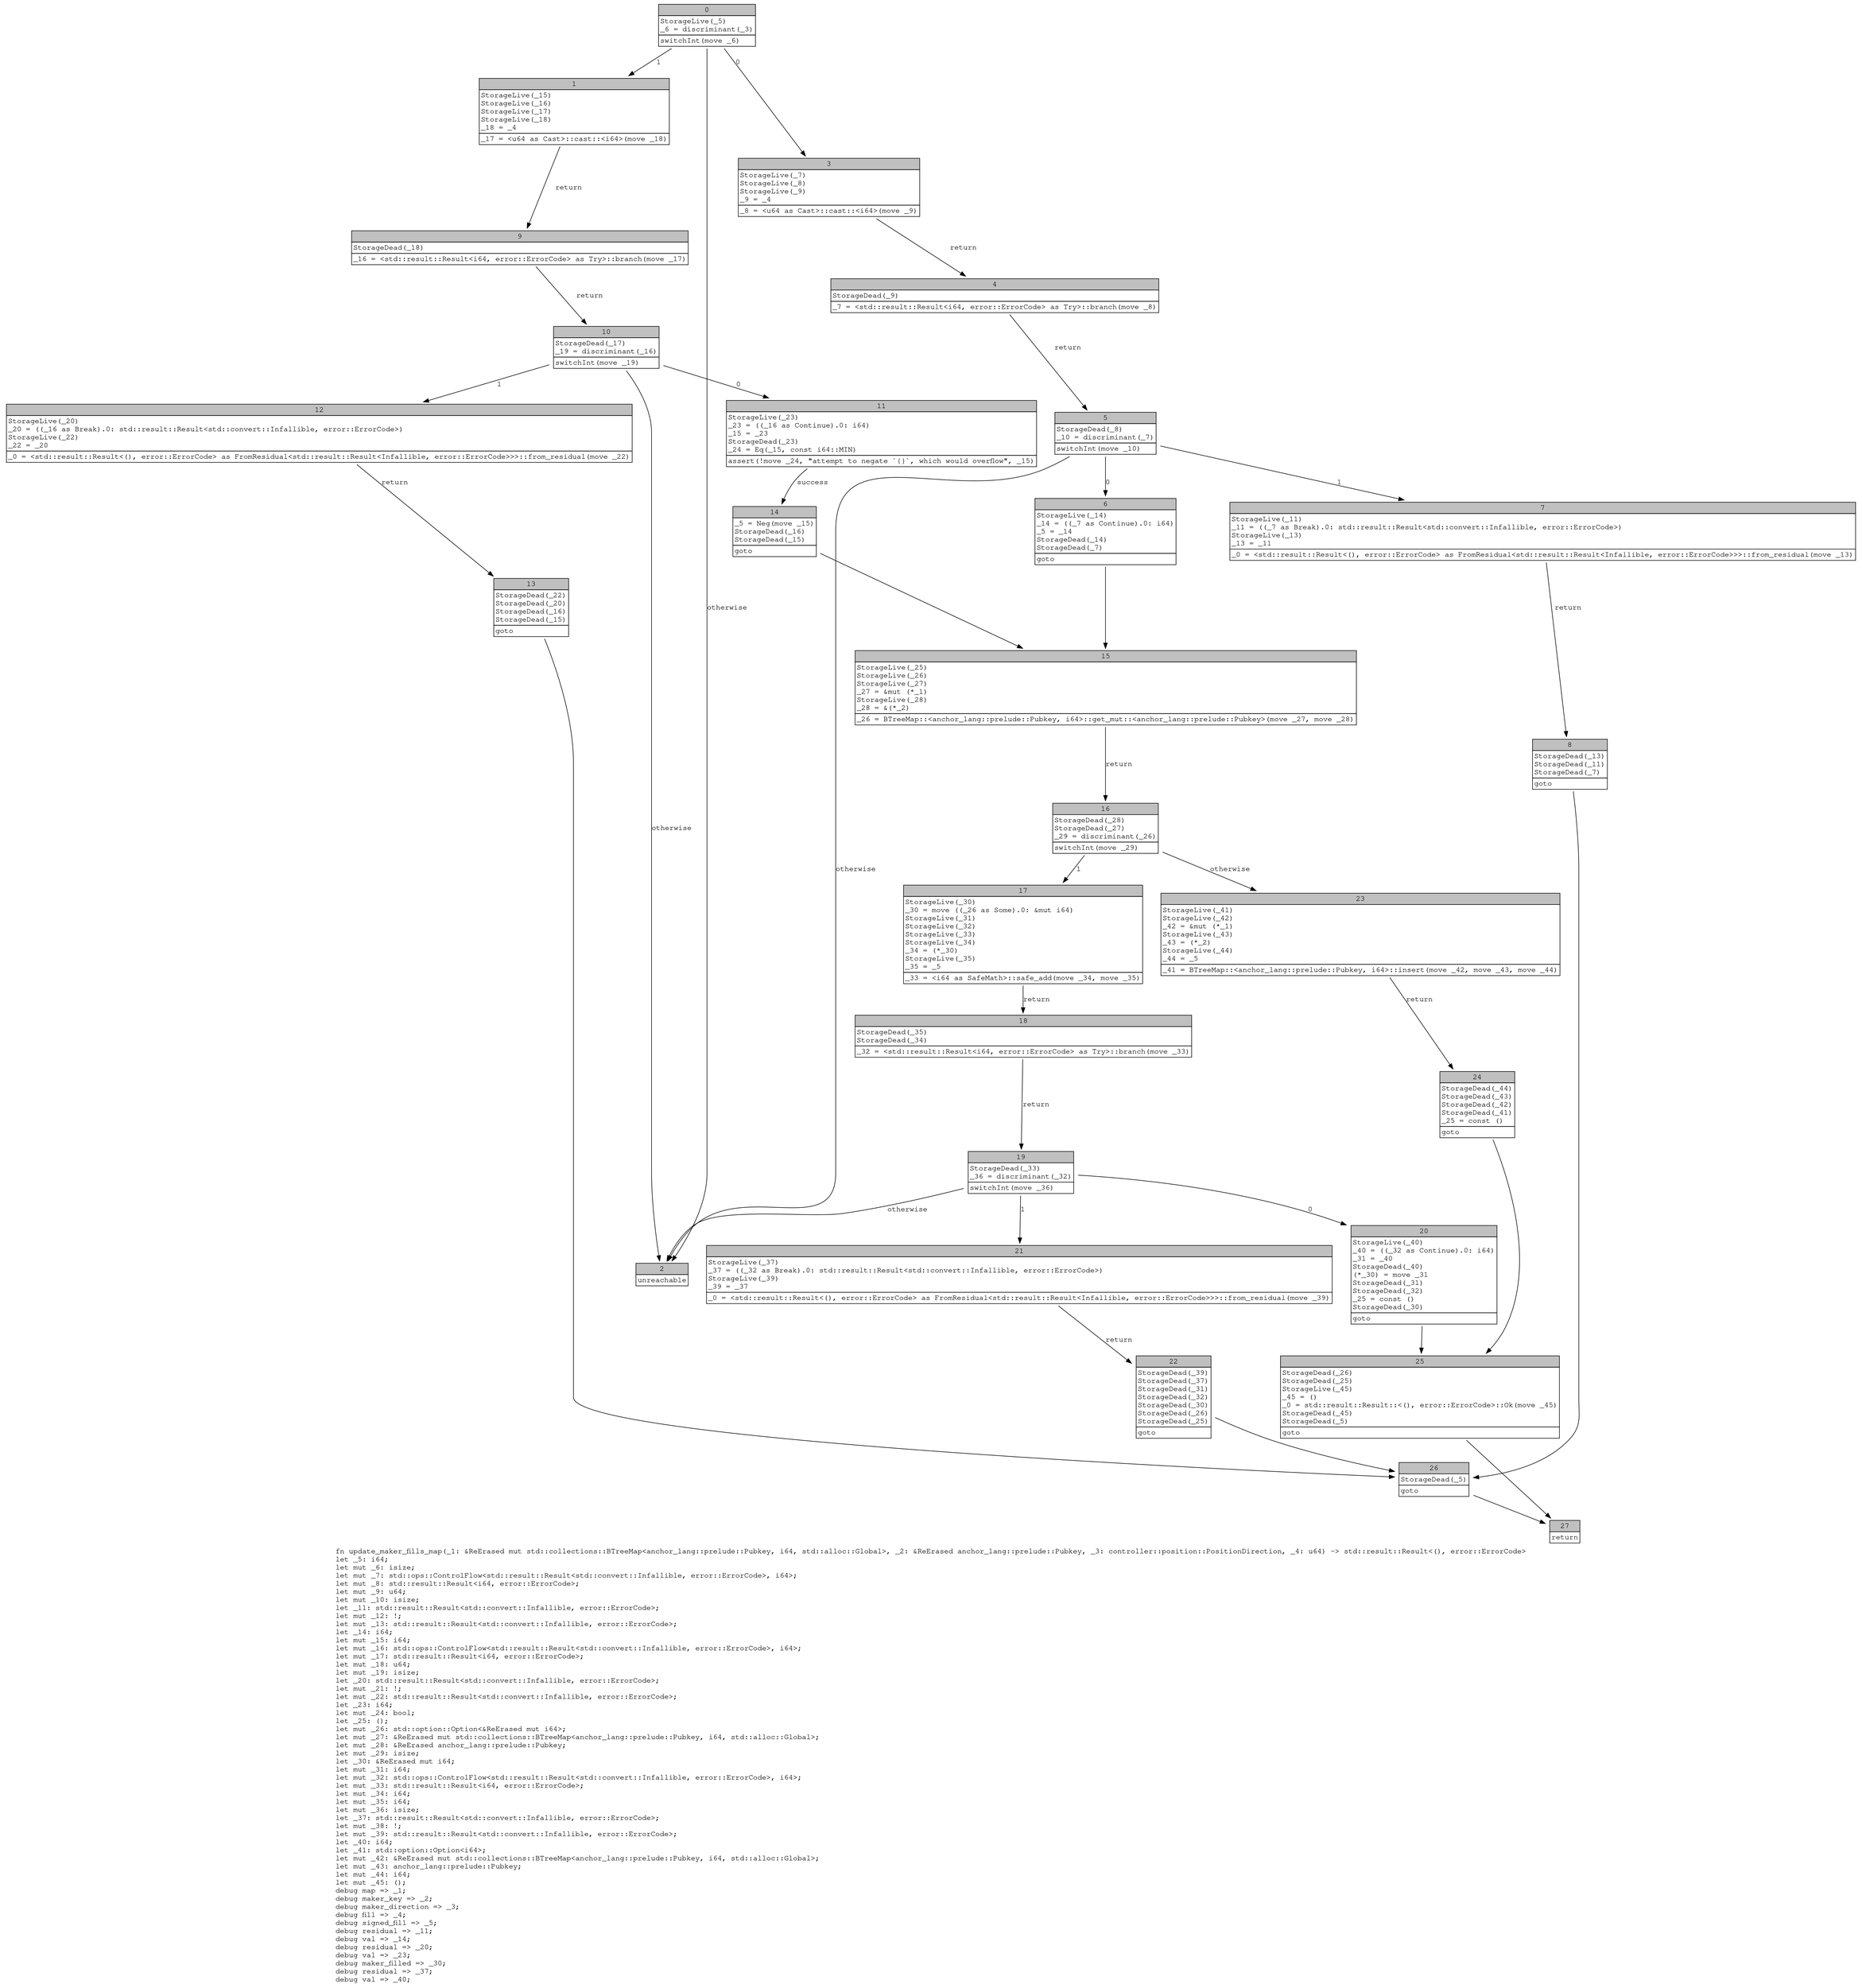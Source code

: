 digraph Mir_0_534 {
    graph [fontname="Courier, monospace"];
    node [fontname="Courier, monospace"];
    edge [fontname="Courier, monospace"];
    label=<fn update_maker_fills_map(_1: &amp;ReErased mut std::collections::BTreeMap&lt;anchor_lang::prelude::Pubkey, i64, std::alloc::Global&gt;, _2: &amp;ReErased anchor_lang::prelude::Pubkey, _3: controller::position::PositionDirection, _4: u64) -&gt; std::result::Result&lt;(), error::ErrorCode&gt;<br align="left"/>let _5: i64;<br align="left"/>let mut _6: isize;<br align="left"/>let mut _7: std::ops::ControlFlow&lt;std::result::Result&lt;std::convert::Infallible, error::ErrorCode&gt;, i64&gt;;<br align="left"/>let mut _8: std::result::Result&lt;i64, error::ErrorCode&gt;;<br align="left"/>let mut _9: u64;<br align="left"/>let mut _10: isize;<br align="left"/>let _11: std::result::Result&lt;std::convert::Infallible, error::ErrorCode&gt;;<br align="left"/>let mut _12: !;<br align="left"/>let mut _13: std::result::Result&lt;std::convert::Infallible, error::ErrorCode&gt;;<br align="left"/>let _14: i64;<br align="left"/>let mut _15: i64;<br align="left"/>let mut _16: std::ops::ControlFlow&lt;std::result::Result&lt;std::convert::Infallible, error::ErrorCode&gt;, i64&gt;;<br align="left"/>let mut _17: std::result::Result&lt;i64, error::ErrorCode&gt;;<br align="left"/>let mut _18: u64;<br align="left"/>let mut _19: isize;<br align="left"/>let _20: std::result::Result&lt;std::convert::Infallible, error::ErrorCode&gt;;<br align="left"/>let mut _21: !;<br align="left"/>let mut _22: std::result::Result&lt;std::convert::Infallible, error::ErrorCode&gt;;<br align="left"/>let _23: i64;<br align="left"/>let mut _24: bool;<br align="left"/>let _25: ();<br align="left"/>let mut _26: std::option::Option&lt;&amp;ReErased mut i64&gt;;<br align="left"/>let mut _27: &amp;ReErased mut std::collections::BTreeMap&lt;anchor_lang::prelude::Pubkey, i64, std::alloc::Global&gt;;<br align="left"/>let mut _28: &amp;ReErased anchor_lang::prelude::Pubkey;<br align="left"/>let mut _29: isize;<br align="left"/>let _30: &amp;ReErased mut i64;<br align="left"/>let mut _31: i64;<br align="left"/>let mut _32: std::ops::ControlFlow&lt;std::result::Result&lt;std::convert::Infallible, error::ErrorCode&gt;, i64&gt;;<br align="left"/>let mut _33: std::result::Result&lt;i64, error::ErrorCode&gt;;<br align="left"/>let mut _34: i64;<br align="left"/>let mut _35: i64;<br align="left"/>let mut _36: isize;<br align="left"/>let _37: std::result::Result&lt;std::convert::Infallible, error::ErrorCode&gt;;<br align="left"/>let mut _38: !;<br align="left"/>let mut _39: std::result::Result&lt;std::convert::Infallible, error::ErrorCode&gt;;<br align="left"/>let _40: i64;<br align="left"/>let _41: std::option::Option&lt;i64&gt;;<br align="left"/>let mut _42: &amp;ReErased mut std::collections::BTreeMap&lt;anchor_lang::prelude::Pubkey, i64, std::alloc::Global&gt;;<br align="left"/>let mut _43: anchor_lang::prelude::Pubkey;<br align="left"/>let mut _44: i64;<br align="left"/>let mut _45: ();<br align="left"/>debug map =&gt; _1;<br align="left"/>debug maker_key =&gt; _2;<br align="left"/>debug maker_direction =&gt; _3;<br align="left"/>debug fill =&gt; _4;<br align="left"/>debug signed_fill =&gt; _5;<br align="left"/>debug residual =&gt; _11;<br align="left"/>debug val =&gt; _14;<br align="left"/>debug residual =&gt; _20;<br align="left"/>debug val =&gt; _23;<br align="left"/>debug maker_filled =&gt; _30;<br align="left"/>debug residual =&gt; _37;<br align="left"/>debug val =&gt; _40;<br align="left"/>>;
    bb0__0_534 [shape="none", label=<<table border="0" cellborder="1" cellspacing="0"><tr><td bgcolor="gray" align="center" colspan="1">0</td></tr><tr><td align="left" balign="left">StorageLive(_5)<br/>_6 = discriminant(_3)<br/></td></tr><tr><td align="left">switchInt(move _6)</td></tr></table>>];
    bb1__0_534 [shape="none", label=<<table border="0" cellborder="1" cellspacing="0"><tr><td bgcolor="gray" align="center" colspan="1">1</td></tr><tr><td align="left" balign="left">StorageLive(_15)<br/>StorageLive(_16)<br/>StorageLive(_17)<br/>StorageLive(_18)<br/>_18 = _4<br/></td></tr><tr><td align="left">_17 = &lt;u64 as Cast&gt;::cast::&lt;i64&gt;(move _18)</td></tr></table>>];
    bb2__0_534 [shape="none", label=<<table border="0" cellborder="1" cellspacing="0"><tr><td bgcolor="gray" align="center" colspan="1">2</td></tr><tr><td align="left">unreachable</td></tr></table>>];
    bb3__0_534 [shape="none", label=<<table border="0" cellborder="1" cellspacing="0"><tr><td bgcolor="gray" align="center" colspan="1">3</td></tr><tr><td align="left" balign="left">StorageLive(_7)<br/>StorageLive(_8)<br/>StorageLive(_9)<br/>_9 = _4<br/></td></tr><tr><td align="left">_8 = &lt;u64 as Cast&gt;::cast::&lt;i64&gt;(move _9)</td></tr></table>>];
    bb4__0_534 [shape="none", label=<<table border="0" cellborder="1" cellspacing="0"><tr><td bgcolor="gray" align="center" colspan="1">4</td></tr><tr><td align="left" balign="left">StorageDead(_9)<br/></td></tr><tr><td align="left">_7 = &lt;std::result::Result&lt;i64, error::ErrorCode&gt; as Try&gt;::branch(move _8)</td></tr></table>>];
    bb5__0_534 [shape="none", label=<<table border="0" cellborder="1" cellspacing="0"><tr><td bgcolor="gray" align="center" colspan="1">5</td></tr><tr><td align="left" balign="left">StorageDead(_8)<br/>_10 = discriminant(_7)<br/></td></tr><tr><td align="left">switchInt(move _10)</td></tr></table>>];
    bb6__0_534 [shape="none", label=<<table border="0" cellborder="1" cellspacing="0"><tr><td bgcolor="gray" align="center" colspan="1">6</td></tr><tr><td align="left" balign="left">StorageLive(_14)<br/>_14 = ((_7 as Continue).0: i64)<br/>_5 = _14<br/>StorageDead(_14)<br/>StorageDead(_7)<br/></td></tr><tr><td align="left">goto</td></tr></table>>];
    bb7__0_534 [shape="none", label=<<table border="0" cellborder="1" cellspacing="0"><tr><td bgcolor="gray" align="center" colspan="1">7</td></tr><tr><td align="left" balign="left">StorageLive(_11)<br/>_11 = ((_7 as Break).0: std::result::Result&lt;std::convert::Infallible, error::ErrorCode&gt;)<br/>StorageLive(_13)<br/>_13 = _11<br/></td></tr><tr><td align="left">_0 = &lt;std::result::Result&lt;(), error::ErrorCode&gt; as FromResidual&lt;std::result::Result&lt;Infallible, error::ErrorCode&gt;&gt;&gt;::from_residual(move _13)</td></tr></table>>];
    bb8__0_534 [shape="none", label=<<table border="0" cellborder="1" cellspacing="0"><tr><td bgcolor="gray" align="center" colspan="1">8</td></tr><tr><td align="left" balign="left">StorageDead(_13)<br/>StorageDead(_11)<br/>StorageDead(_7)<br/></td></tr><tr><td align="left">goto</td></tr></table>>];
    bb9__0_534 [shape="none", label=<<table border="0" cellborder="1" cellspacing="0"><tr><td bgcolor="gray" align="center" colspan="1">9</td></tr><tr><td align="left" balign="left">StorageDead(_18)<br/></td></tr><tr><td align="left">_16 = &lt;std::result::Result&lt;i64, error::ErrorCode&gt; as Try&gt;::branch(move _17)</td></tr></table>>];
    bb10__0_534 [shape="none", label=<<table border="0" cellborder="1" cellspacing="0"><tr><td bgcolor="gray" align="center" colspan="1">10</td></tr><tr><td align="left" balign="left">StorageDead(_17)<br/>_19 = discriminant(_16)<br/></td></tr><tr><td align="left">switchInt(move _19)</td></tr></table>>];
    bb11__0_534 [shape="none", label=<<table border="0" cellborder="1" cellspacing="0"><tr><td bgcolor="gray" align="center" colspan="1">11</td></tr><tr><td align="left" balign="left">StorageLive(_23)<br/>_23 = ((_16 as Continue).0: i64)<br/>_15 = _23<br/>StorageDead(_23)<br/>_24 = Eq(_15, const i64::MIN)<br/></td></tr><tr><td align="left">assert(!move _24, &quot;attempt to negate `{}`, which would overflow&quot;, _15)</td></tr></table>>];
    bb12__0_534 [shape="none", label=<<table border="0" cellborder="1" cellspacing="0"><tr><td bgcolor="gray" align="center" colspan="1">12</td></tr><tr><td align="left" balign="left">StorageLive(_20)<br/>_20 = ((_16 as Break).0: std::result::Result&lt;std::convert::Infallible, error::ErrorCode&gt;)<br/>StorageLive(_22)<br/>_22 = _20<br/></td></tr><tr><td align="left">_0 = &lt;std::result::Result&lt;(), error::ErrorCode&gt; as FromResidual&lt;std::result::Result&lt;Infallible, error::ErrorCode&gt;&gt;&gt;::from_residual(move _22)</td></tr></table>>];
    bb13__0_534 [shape="none", label=<<table border="0" cellborder="1" cellspacing="0"><tr><td bgcolor="gray" align="center" colspan="1">13</td></tr><tr><td align="left" balign="left">StorageDead(_22)<br/>StorageDead(_20)<br/>StorageDead(_16)<br/>StorageDead(_15)<br/></td></tr><tr><td align="left">goto</td></tr></table>>];
    bb14__0_534 [shape="none", label=<<table border="0" cellborder="1" cellspacing="0"><tr><td bgcolor="gray" align="center" colspan="1">14</td></tr><tr><td align="left" balign="left">_5 = Neg(move _15)<br/>StorageDead(_16)<br/>StorageDead(_15)<br/></td></tr><tr><td align="left">goto</td></tr></table>>];
    bb15__0_534 [shape="none", label=<<table border="0" cellborder="1" cellspacing="0"><tr><td bgcolor="gray" align="center" colspan="1">15</td></tr><tr><td align="left" balign="left">StorageLive(_25)<br/>StorageLive(_26)<br/>StorageLive(_27)<br/>_27 = &amp;mut (*_1)<br/>StorageLive(_28)<br/>_28 = &amp;(*_2)<br/></td></tr><tr><td align="left">_26 = BTreeMap::&lt;anchor_lang::prelude::Pubkey, i64&gt;::get_mut::&lt;anchor_lang::prelude::Pubkey&gt;(move _27, move _28)</td></tr></table>>];
    bb16__0_534 [shape="none", label=<<table border="0" cellborder="1" cellspacing="0"><tr><td bgcolor="gray" align="center" colspan="1">16</td></tr><tr><td align="left" balign="left">StorageDead(_28)<br/>StorageDead(_27)<br/>_29 = discriminant(_26)<br/></td></tr><tr><td align="left">switchInt(move _29)</td></tr></table>>];
    bb17__0_534 [shape="none", label=<<table border="0" cellborder="1" cellspacing="0"><tr><td bgcolor="gray" align="center" colspan="1">17</td></tr><tr><td align="left" balign="left">StorageLive(_30)<br/>_30 = move ((_26 as Some).0: &amp;mut i64)<br/>StorageLive(_31)<br/>StorageLive(_32)<br/>StorageLive(_33)<br/>StorageLive(_34)<br/>_34 = (*_30)<br/>StorageLive(_35)<br/>_35 = _5<br/></td></tr><tr><td align="left">_33 = &lt;i64 as SafeMath&gt;::safe_add(move _34, move _35)</td></tr></table>>];
    bb18__0_534 [shape="none", label=<<table border="0" cellborder="1" cellspacing="0"><tr><td bgcolor="gray" align="center" colspan="1">18</td></tr><tr><td align="left" balign="left">StorageDead(_35)<br/>StorageDead(_34)<br/></td></tr><tr><td align="left">_32 = &lt;std::result::Result&lt;i64, error::ErrorCode&gt; as Try&gt;::branch(move _33)</td></tr></table>>];
    bb19__0_534 [shape="none", label=<<table border="0" cellborder="1" cellspacing="0"><tr><td bgcolor="gray" align="center" colspan="1">19</td></tr><tr><td align="left" balign="left">StorageDead(_33)<br/>_36 = discriminant(_32)<br/></td></tr><tr><td align="left">switchInt(move _36)</td></tr></table>>];
    bb20__0_534 [shape="none", label=<<table border="0" cellborder="1" cellspacing="0"><tr><td bgcolor="gray" align="center" colspan="1">20</td></tr><tr><td align="left" balign="left">StorageLive(_40)<br/>_40 = ((_32 as Continue).0: i64)<br/>_31 = _40<br/>StorageDead(_40)<br/>(*_30) = move _31<br/>StorageDead(_31)<br/>StorageDead(_32)<br/>_25 = const ()<br/>StorageDead(_30)<br/></td></tr><tr><td align="left">goto</td></tr></table>>];
    bb21__0_534 [shape="none", label=<<table border="0" cellborder="1" cellspacing="0"><tr><td bgcolor="gray" align="center" colspan="1">21</td></tr><tr><td align="left" balign="left">StorageLive(_37)<br/>_37 = ((_32 as Break).0: std::result::Result&lt;std::convert::Infallible, error::ErrorCode&gt;)<br/>StorageLive(_39)<br/>_39 = _37<br/></td></tr><tr><td align="left">_0 = &lt;std::result::Result&lt;(), error::ErrorCode&gt; as FromResidual&lt;std::result::Result&lt;Infallible, error::ErrorCode&gt;&gt;&gt;::from_residual(move _39)</td></tr></table>>];
    bb22__0_534 [shape="none", label=<<table border="0" cellborder="1" cellspacing="0"><tr><td bgcolor="gray" align="center" colspan="1">22</td></tr><tr><td align="left" balign="left">StorageDead(_39)<br/>StorageDead(_37)<br/>StorageDead(_31)<br/>StorageDead(_32)<br/>StorageDead(_30)<br/>StorageDead(_26)<br/>StorageDead(_25)<br/></td></tr><tr><td align="left">goto</td></tr></table>>];
    bb23__0_534 [shape="none", label=<<table border="0" cellborder="1" cellspacing="0"><tr><td bgcolor="gray" align="center" colspan="1">23</td></tr><tr><td align="left" balign="left">StorageLive(_41)<br/>StorageLive(_42)<br/>_42 = &amp;mut (*_1)<br/>StorageLive(_43)<br/>_43 = (*_2)<br/>StorageLive(_44)<br/>_44 = _5<br/></td></tr><tr><td align="left">_41 = BTreeMap::&lt;anchor_lang::prelude::Pubkey, i64&gt;::insert(move _42, move _43, move _44)</td></tr></table>>];
    bb24__0_534 [shape="none", label=<<table border="0" cellborder="1" cellspacing="0"><tr><td bgcolor="gray" align="center" colspan="1">24</td></tr><tr><td align="left" balign="left">StorageDead(_44)<br/>StorageDead(_43)<br/>StorageDead(_42)<br/>StorageDead(_41)<br/>_25 = const ()<br/></td></tr><tr><td align="left">goto</td></tr></table>>];
    bb25__0_534 [shape="none", label=<<table border="0" cellborder="1" cellspacing="0"><tr><td bgcolor="gray" align="center" colspan="1">25</td></tr><tr><td align="left" balign="left">StorageDead(_26)<br/>StorageDead(_25)<br/>StorageLive(_45)<br/>_45 = ()<br/>_0 = std::result::Result::&lt;(), error::ErrorCode&gt;::Ok(move _45)<br/>StorageDead(_45)<br/>StorageDead(_5)<br/></td></tr><tr><td align="left">goto</td></tr></table>>];
    bb26__0_534 [shape="none", label=<<table border="0" cellborder="1" cellspacing="0"><tr><td bgcolor="gray" align="center" colspan="1">26</td></tr><tr><td align="left" balign="left">StorageDead(_5)<br/></td></tr><tr><td align="left">goto</td></tr></table>>];
    bb27__0_534 [shape="none", label=<<table border="0" cellborder="1" cellspacing="0"><tr><td bgcolor="gray" align="center" colspan="1">27</td></tr><tr><td align="left">return</td></tr></table>>];
    bb0__0_534 -> bb3__0_534 [label="0"];
    bb0__0_534 -> bb1__0_534 [label="1"];
    bb0__0_534 -> bb2__0_534 [label="otherwise"];
    bb1__0_534 -> bb9__0_534 [label="return"];
    bb3__0_534 -> bb4__0_534 [label="return"];
    bb4__0_534 -> bb5__0_534 [label="return"];
    bb5__0_534 -> bb6__0_534 [label="0"];
    bb5__0_534 -> bb7__0_534 [label="1"];
    bb5__0_534 -> bb2__0_534 [label="otherwise"];
    bb6__0_534 -> bb15__0_534 [label=""];
    bb7__0_534 -> bb8__0_534 [label="return"];
    bb8__0_534 -> bb26__0_534 [label=""];
    bb9__0_534 -> bb10__0_534 [label="return"];
    bb10__0_534 -> bb11__0_534 [label="0"];
    bb10__0_534 -> bb12__0_534 [label="1"];
    bb10__0_534 -> bb2__0_534 [label="otherwise"];
    bb11__0_534 -> bb14__0_534 [label="success"];
    bb12__0_534 -> bb13__0_534 [label="return"];
    bb13__0_534 -> bb26__0_534 [label=""];
    bb14__0_534 -> bb15__0_534 [label=""];
    bb15__0_534 -> bb16__0_534 [label="return"];
    bb16__0_534 -> bb17__0_534 [label="1"];
    bb16__0_534 -> bb23__0_534 [label="otherwise"];
    bb17__0_534 -> bb18__0_534 [label="return"];
    bb18__0_534 -> bb19__0_534 [label="return"];
    bb19__0_534 -> bb20__0_534 [label="0"];
    bb19__0_534 -> bb21__0_534 [label="1"];
    bb19__0_534 -> bb2__0_534 [label="otherwise"];
    bb20__0_534 -> bb25__0_534 [label=""];
    bb21__0_534 -> bb22__0_534 [label="return"];
    bb22__0_534 -> bb26__0_534 [label=""];
    bb23__0_534 -> bb24__0_534 [label="return"];
    bb24__0_534 -> bb25__0_534 [label=""];
    bb25__0_534 -> bb27__0_534 [label=""];
    bb26__0_534 -> bb27__0_534 [label=""];
}
